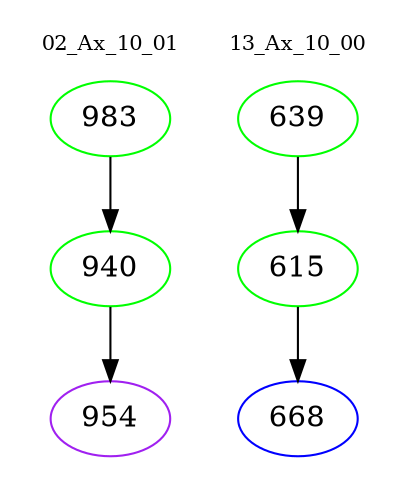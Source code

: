 digraph{
subgraph cluster_0 {
color = white
label = "02_Ax_10_01";
fontsize=10;
T0_983 [label="983", color="green"]
T0_983 -> T0_940 [color="black"]
T0_940 [label="940", color="green"]
T0_940 -> T0_954 [color="black"]
T0_954 [label="954", color="purple"]
}
subgraph cluster_1 {
color = white
label = "13_Ax_10_00";
fontsize=10;
T1_639 [label="639", color="green"]
T1_639 -> T1_615 [color="black"]
T1_615 [label="615", color="green"]
T1_615 -> T1_668 [color="black"]
T1_668 [label="668", color="blue"]
}
}
